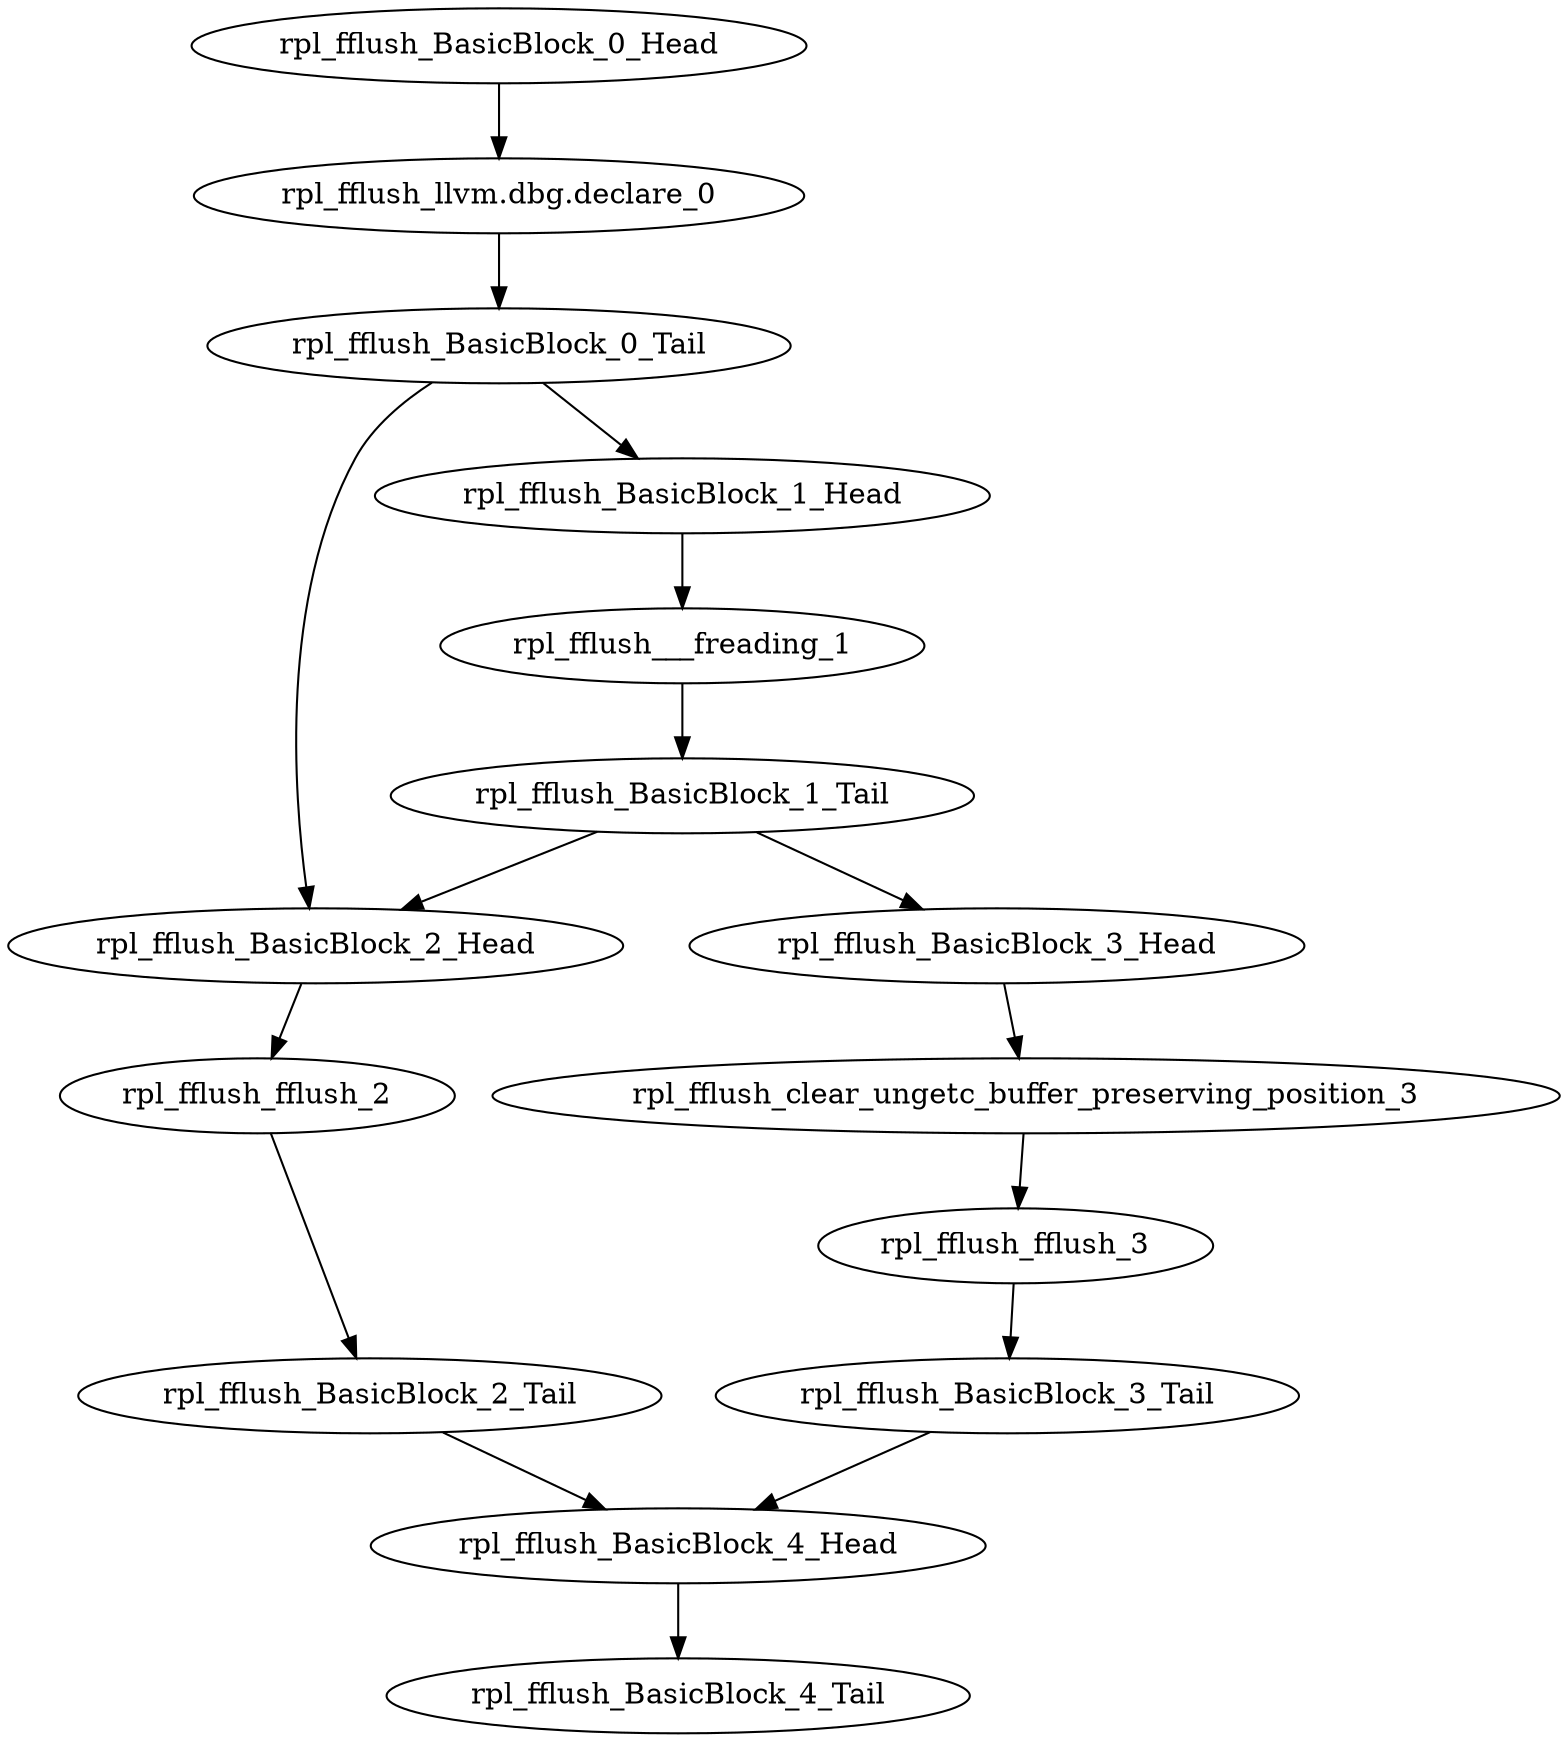 digraph G {
    "rpl_fflush_fflush_3" -> "rpl_fflush_BasicBlock_3_Tail"
    "rpl_fflush_fflush_2" -> "rpl_fflush_BasicBlock_2_Tail"
    "rpl_fflush_BasicBlock_3_Tail" -> "rpl_fflush_BasicBlock_4_Head"
    "rpl_fflush_clear_ungetc_buffer_preserving_position_3" -> "rpl_fflush_fflush_3"
    "rpl_fflush_BasicBlock_4_Head" -> "rpl_fflush_BasicBlock_4_Tail"
    "rpl_fflush_BasicBlock_0_Head" -> "rpl_fflush_llvm.dbg.declare_0"
    "rpl_fflush_BasicBlock_2_Tail" -> "rpl_fflush_BasicBlock_4_Head"
    "rpl_fflush_llvm.dbg.declare_0" -> "rpl_fflush_BasicBlock_0_Tail"
    "rpl_fflush_BasicBlock_2_Head" -> "rpl_fflush_fflush_2"
    "rpl_fflush_BasicBlock_1_Head" -> "rpl_fflush___freading_1"
    "rpl_fflush___freading_1" -> "rpl_fflush_BasicBlock_1_Tail"
    "rpl_fflush_BasicBlock_1_Tail" -> "rpl_fflush_BasicBlock_2_Head"
    "rpl_fflush_BasicBlock_1_Tail" -> "rpl_fflush_BasicBlock_3_Head"
    "rpl_fflush_BasicBlock_0_Tail" -> "rpl_fflush_BasicBlock_2_Head"
    "rpl_fflush_BasicBlock_0_Tail" -> "rpl_fflush_BasicBlock_1_Head"
    "rpl_fflush_BasicBlock_3_Head" -> "rpl_fflush_clear_ungetc_buffer_preserving_position_3"
}
